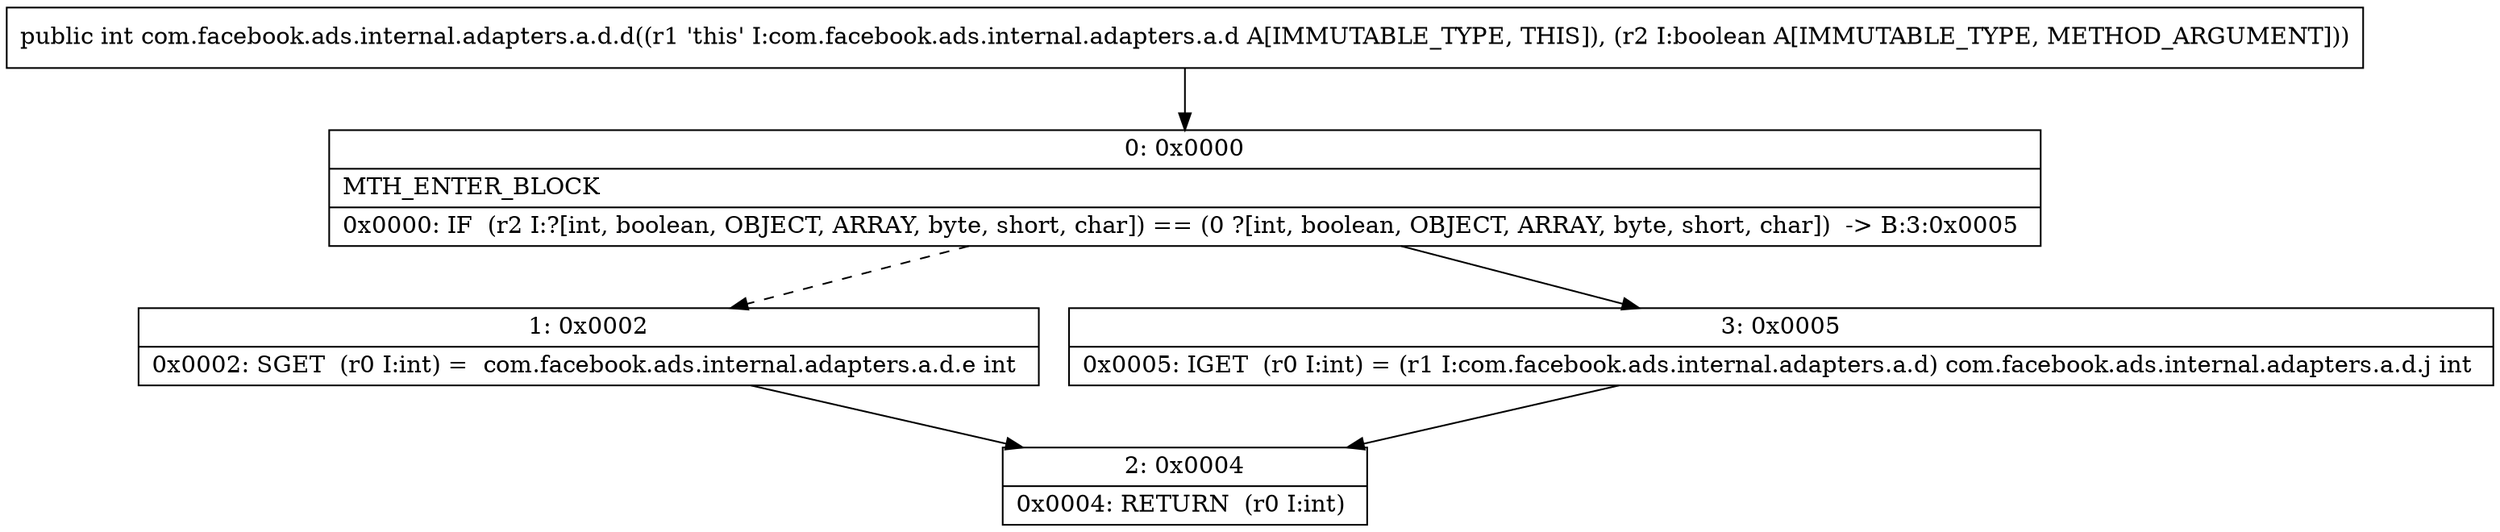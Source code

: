 digraph "CFG forcom.facebook.ads.internal.adapters.a.d.d(Z)I" {
Node_0 [shape=record,label="{0\:\ 0x0000|MTH_ENTER_BLOCK\l|0x0000: IF  (r2 I:?[int, boolean, OBJECT, ARRAY, byte, short, char]) == (0 ?[int, boolean, OBJECT, ARRAY, byte, short, char])  \-\> B:3:0x0005 \l}"];
Node_1 [shape=record,label="{1\:\ 0x0002|0x0002: SGET  (r0 I:int) =  com.facebook.ads.internal.adapters.a.d.e int \l}"];
Node_2 [shape=record,label="{2\:\ 0x0004|0x0004: RETURN  (r0 I:int) \l}"];
Node_3 [shape=record,label="{3\:\ 0x0005|0x0005: IGET  (r0 I:int) = (r1 I:com.facebook.ads.internal.adapters.a.d) com.facebook.ads.internal.adapters.a.d.j int \l}"];
MethodNode[shape=record,label="{public int com.facebook.ads.internal.adapters.a.d.d((r1 'this' I:com.facebook.ads.internal.adapters.a.d A[IMMUTABLE_TYPE, THIS]), (r2 I:boolean A[IMMUTABLE_TYPE, METHOD_ARGUMENT])) }"];
MethodNode -> Node_0;
Node_0 -> Node_1[style=dashed];
Node_0 -> Node_3;
Node_1 -> Node_2;
Node_3 -> Node_2;
}

